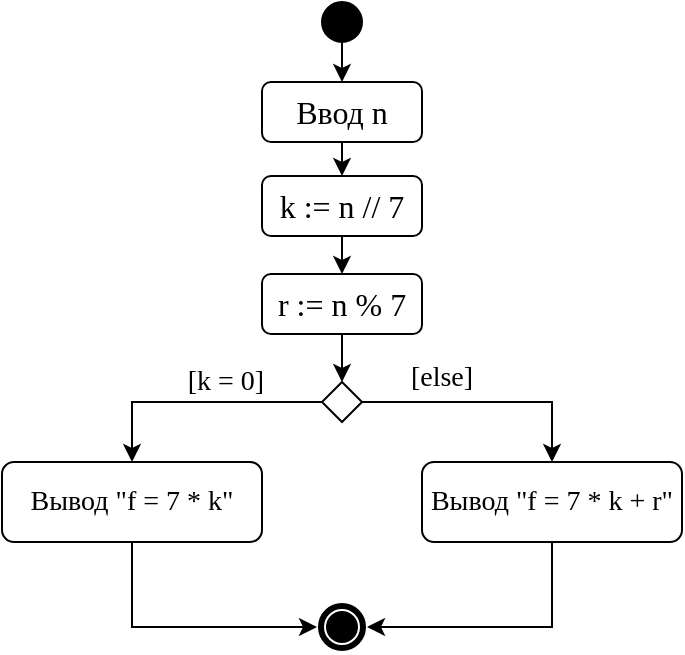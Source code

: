 <mxfile version="22.1.4" type="device">
  <diagram name="Страница — 1" id="1QjEsCd_BH6vGgKxIVAC">
    <mxGraphModel dx="1430" dy="794" grid="1" gridSize="10" guides="1" tooltips="1" connect="1" arrows="1" fold="1" page="1" pageScale="1" pageWidth="827" pageHeight="1169" math="0" shadow="0">
      <root>
        <mxCell id="0" />
        <mxCell id="1" parent="0" />
        <mxCell id="retJ_ChmnGQGY7qvhDxe-5" style="edgeStyle=orthogonalEdgeStyle;rounded=0;orthogonalLoop=1;jettySize=auto;html=1;exitX=0.5;exitY=1;exitDx=0;exitDy=0;entryX=0.5;entryY=0;entryDx=0;entryDy=0;" edge="1" parent="1" source="retJ_ChmnGQGY7qvhDxe-1" target="retJ_ChmnGQGY7qvhDxe-3">
          <mxGeometry relative="1" as="geometry" />
        </mxCell>
        <mxCell id="retJ_ChmnGQGY7qvhDxe-1" value="" style="ellipse;whiteSpace=wrap;html=1;aspect=fixed;fillColor=#000000;" vertex="1" parent="1">
          <mxGeometry x="390" y="190" width="20" height="20" as="geometry" />
        </mxCell>
        <mxCell id="retJ_ChmnGQGY7qvhDxe-2" value="" style="ellipse;shape=doubleEllipse;whiteSpace=wrap;html=1;aspect=fixed;fillColor=#000000;strokeColor=#ffffff;direction=south;" vertex="1" parent="1">
          <mxGeometry x="387.5" y="490" width="25" height="25" as="geometry" />
        </mxCell>
        <mxCell id="retJ_ChmnGQGY7qvhDxe-11" style="edgeStyle=orthogonalEdgeStyle;rounded=0;orthogonalLoop=1;jettySize=auto;html=1;exitX=0.5;exitY=1;exitDx=0;exitDy=0;entryX=0.5;entryY=0;entryDx=0;entryDy=0;" edge="1" parent="1" source="retJ_ChmnGQGY7qvhDxe-3" target="retJ_ChmnGQGY7qvhDxe-9">
          <mxGeometry relative="1" as="geometry" />
        </mxCell>
        <mxCell id="retJ_ChmnGQGY7qvhDxe-3" value="&lt;font style=&quot;font-size: 16px;&quot; face=&quot;Times New Roman&quot;&gt;Ввод n&lt;/font&gt;" style="rounded=1;whiteSpace=wrap;html=1;" vertex="1" parent="1">
          <mxGeometry x="360" y="230" width="80" height="30" as="geometry" />
        </mxCell>
        <mxCell id="retJ_ChmnGQGY7qvhDxe-8" style="edgeStyle=orthogonalEdgeStyle;rounded=0;orthogonalLoop=1;jettySize=auto;html=1;exitX=0.5;exitY=1;exitDx=0;exitDy=0;" edge="1" parent="1" source="retJ_ChmnGQGY7qvhDxe-4" target="retJ_ChmnGQGY7qvhDxe-7">
          <mxGeometry relative="1" as="geometry" />
        </mxCell>
        <mxCell id="retJ_ChmnGQGY7qvhDxe-4" value="&lt;font face=&quot;Times New Roman&quot;&gt;&lt;span style=&quot;font-size: 16px;&quot;&gt;r := n % 7&lt;/span&gt;&lt;/font&gt;" style="rounded=1;whiteSpace=wrap;html=1;" vertex="1" parent="1">
          <mxGeometry x="360" y="326" width="80" height="30" as="geometry" />
        </mxCell>
        <mxCell id="retJ_ChmnGQGY7qvhDxe-19" style="edgeStyle=orthogonalEdgeStyle;rounded=0;orthogonalLoop=1;jettySize=auto;html=1;exitX=0;exitY=0.5;exitDx=0;exitDy=0;entryX=0.5;entryY=0;entryDx=0;entryDy=0;" edge="1" parent="1" source="retJ_ChmnGQGY7qvhDxe-7" target="retJ_ChmnGQGY7qvhDxe-15">
          <mxGeometry relative="1" as="geometry" />
        </mxCell>
        <mxCell id="retJ_ChmnGQGY7qvhDxe-20" style="edgeStyle=orthogonalEdgeStyle;rounded=0;orthogonalLoop=1;jettySize=auto;html=1;exitX=1;exitY=0.5;exitDx=0;exitDy=0;entryX=0.5;entryY=0;entryDx=0;entryDy=0;" edge="1" parent="1" source="retJ_ChmnGQGY7qvhDxe-7" target="retJ_ChmnGQGY7qvhDxe-14">
          <mxGeometry relative="1" as="geometry" />
        </mxCell>
        <mxCell id="retJ_ChmnGQGY7qvhDxe-7" value="" style="rhombus;whiteSpace=wrap;html=1;" vertex="1" parent="1">
          <mxGeometry x="390" y="380" width="20" height="20" as="geometry" />
        </mxCell>
        <mxCell id="retJ_ChmnGQGY7qvhDxe-12" style="edgeStyle=orthogonalEdgeStyle;rounded=0;orthogonalLoop=1;jettySize=auto;html=1;exitX=0.5;exitY=1;exitDx=0;exitDy=0;entryX=0.5;entryY=0;entryDx=0;entryDy=0;" edge="1" parent="1" source="retJ_ChmnGQGY7qvhDxe-9" target="retJ_ChmnGQGY7qvhDxe-4">
          <mxGeometry relative="1" as="geometry" />
        </mxCell>
        <mxCell id="retJ_ChmnGQGY7qvhDxe-9" value="&lt;font face=&quot;Times New Roman&quot;&gt;&lt;span style=&quot;font-size: 16px;&quot;&gt;k := n // 7&lt;/span&gt;&lt;/font&gt;" style="rounded=1;whiteSpace=wrap;html=1;" vertex="1" parent="1">
          <mxGeometry x="360" y="277" width="80" height="30" as="geometry" />
        </mxCell>
        <mxCell id="retJ_ChmnGQGY7qvhDxe-22" style="edgeStyle=orthogonalEdgeStyle;rounded=0;orthogonalLoop=1;jettySize=auto;html=1;exitX=0.5;exitY=1;exitDx=0;exitDy=0;entryX=0.5;entryY=0;entryDx=0;entryDy=0;" edge="1" parent="1" source="retJ_ChmnGQGY7qvhDxe-14" target="retJ_ChmnGQGY7qvhDxe-2">
          <mxGeometry relative="1" as="geometry" />
        </mxCell>
        <mxCell id="retJ_ChmnGQGY7qvhDxe-14" value="&lt;font style=&quot;font-size: 14px;&quot; face=&quot;Times New Roman&quot;&gt;&lt;font style=&quot;font-size: 14px;&quot;&gt;Вывод &quot;&lt;/font&gt;f = 7 * k + r&lt;font style=&quot;font-size: 14px;&quot;&gt;&quot;&lt;/font&gt;&lt;/font&gt;" style="rounded=1;whiteSpace=wrap;html=1;" vertex="1" parent="1">
          <mxGeometry x="440" y="420" width="130" height="40" as="geometry" />
        </mxCell>
        <mxCell id="retJ_ChmnGQGY7qvhDxe-21" style="edgeStyle=orthogonalEdgeStyle;rounded=0;orthogonalLoop=1;jettySize=auto;html=1;exitX=0.5;exitY=1;exitDx=0;exitDy=0;entryX=0.5;entryY=1;entryDx=0;entryDy=0;" edge="1" parent="1" source="retJ_ChmnGQGY7qvhDxe-15" target="retJ_ChmnGQGY7qvhDxe-2">
          <mxGeometry relative="1" as="geometry" />
        </mxCell>
        <mxCell id="retJ_ChmnGQGY7qvhDxe-15" value="&lt;font style=&quot;font-size: 14px;&quot; face=&quot;Times New Roman&quot;&gt;&lt;font style=&quot;font-size: 14px;&quot;&gt;Вывод &quot;&lt;/font&gt;f = 7 * k&lt;font style=&quot;font-size: 14px;&quot;&gt;&quot;&lt;/font&gt;&lt;/font&gt;" style="rounded=1;whiteSpace=wrap;html=1;" vertex="1" parent="1">
          <mxGeometry x="230" y="420" width="130" height="40" as="geometry" />
        </mxCell>
        <mxCell id="retJ_ChmnGQGY7qvhDxe-17" value="&lt;font style=&quot;font-size: 14px;&quot; face=&quot;Times New Roman&quot;&gt;[else]&lt;/font&gt;" style="text;html=1;strokeColor=none;fillColor=none;align=center;verticalAlign=middle;whiteSpace=wrap;rounded=0;" vertex="1" parent="1">
          <mxGeometry x="420" y="363" width="60" height="30" as="geometry" />
        </mxCell>
        <mxCell id="retJ_ChmnGQGY7qvhDxe-18" value="&lt;font style=&quot;font-size: 14px;&quot; face=&quot;Times New Roman&quot;&gt;[k = 0]&lt;/font&gt;" style="text;html=1;strokeColor=none;fillColor=none;align=center;verticalAlign=middle;whiteSpace=wrap;rounded=0;" vertex="1" parent="1">
          <mxGeometry x="312" y="365" width="60" height="30" as="geometry" />
        </mxCell>
      </root>
    </mxGraphModel>
  </diagram>
</mxfile>
